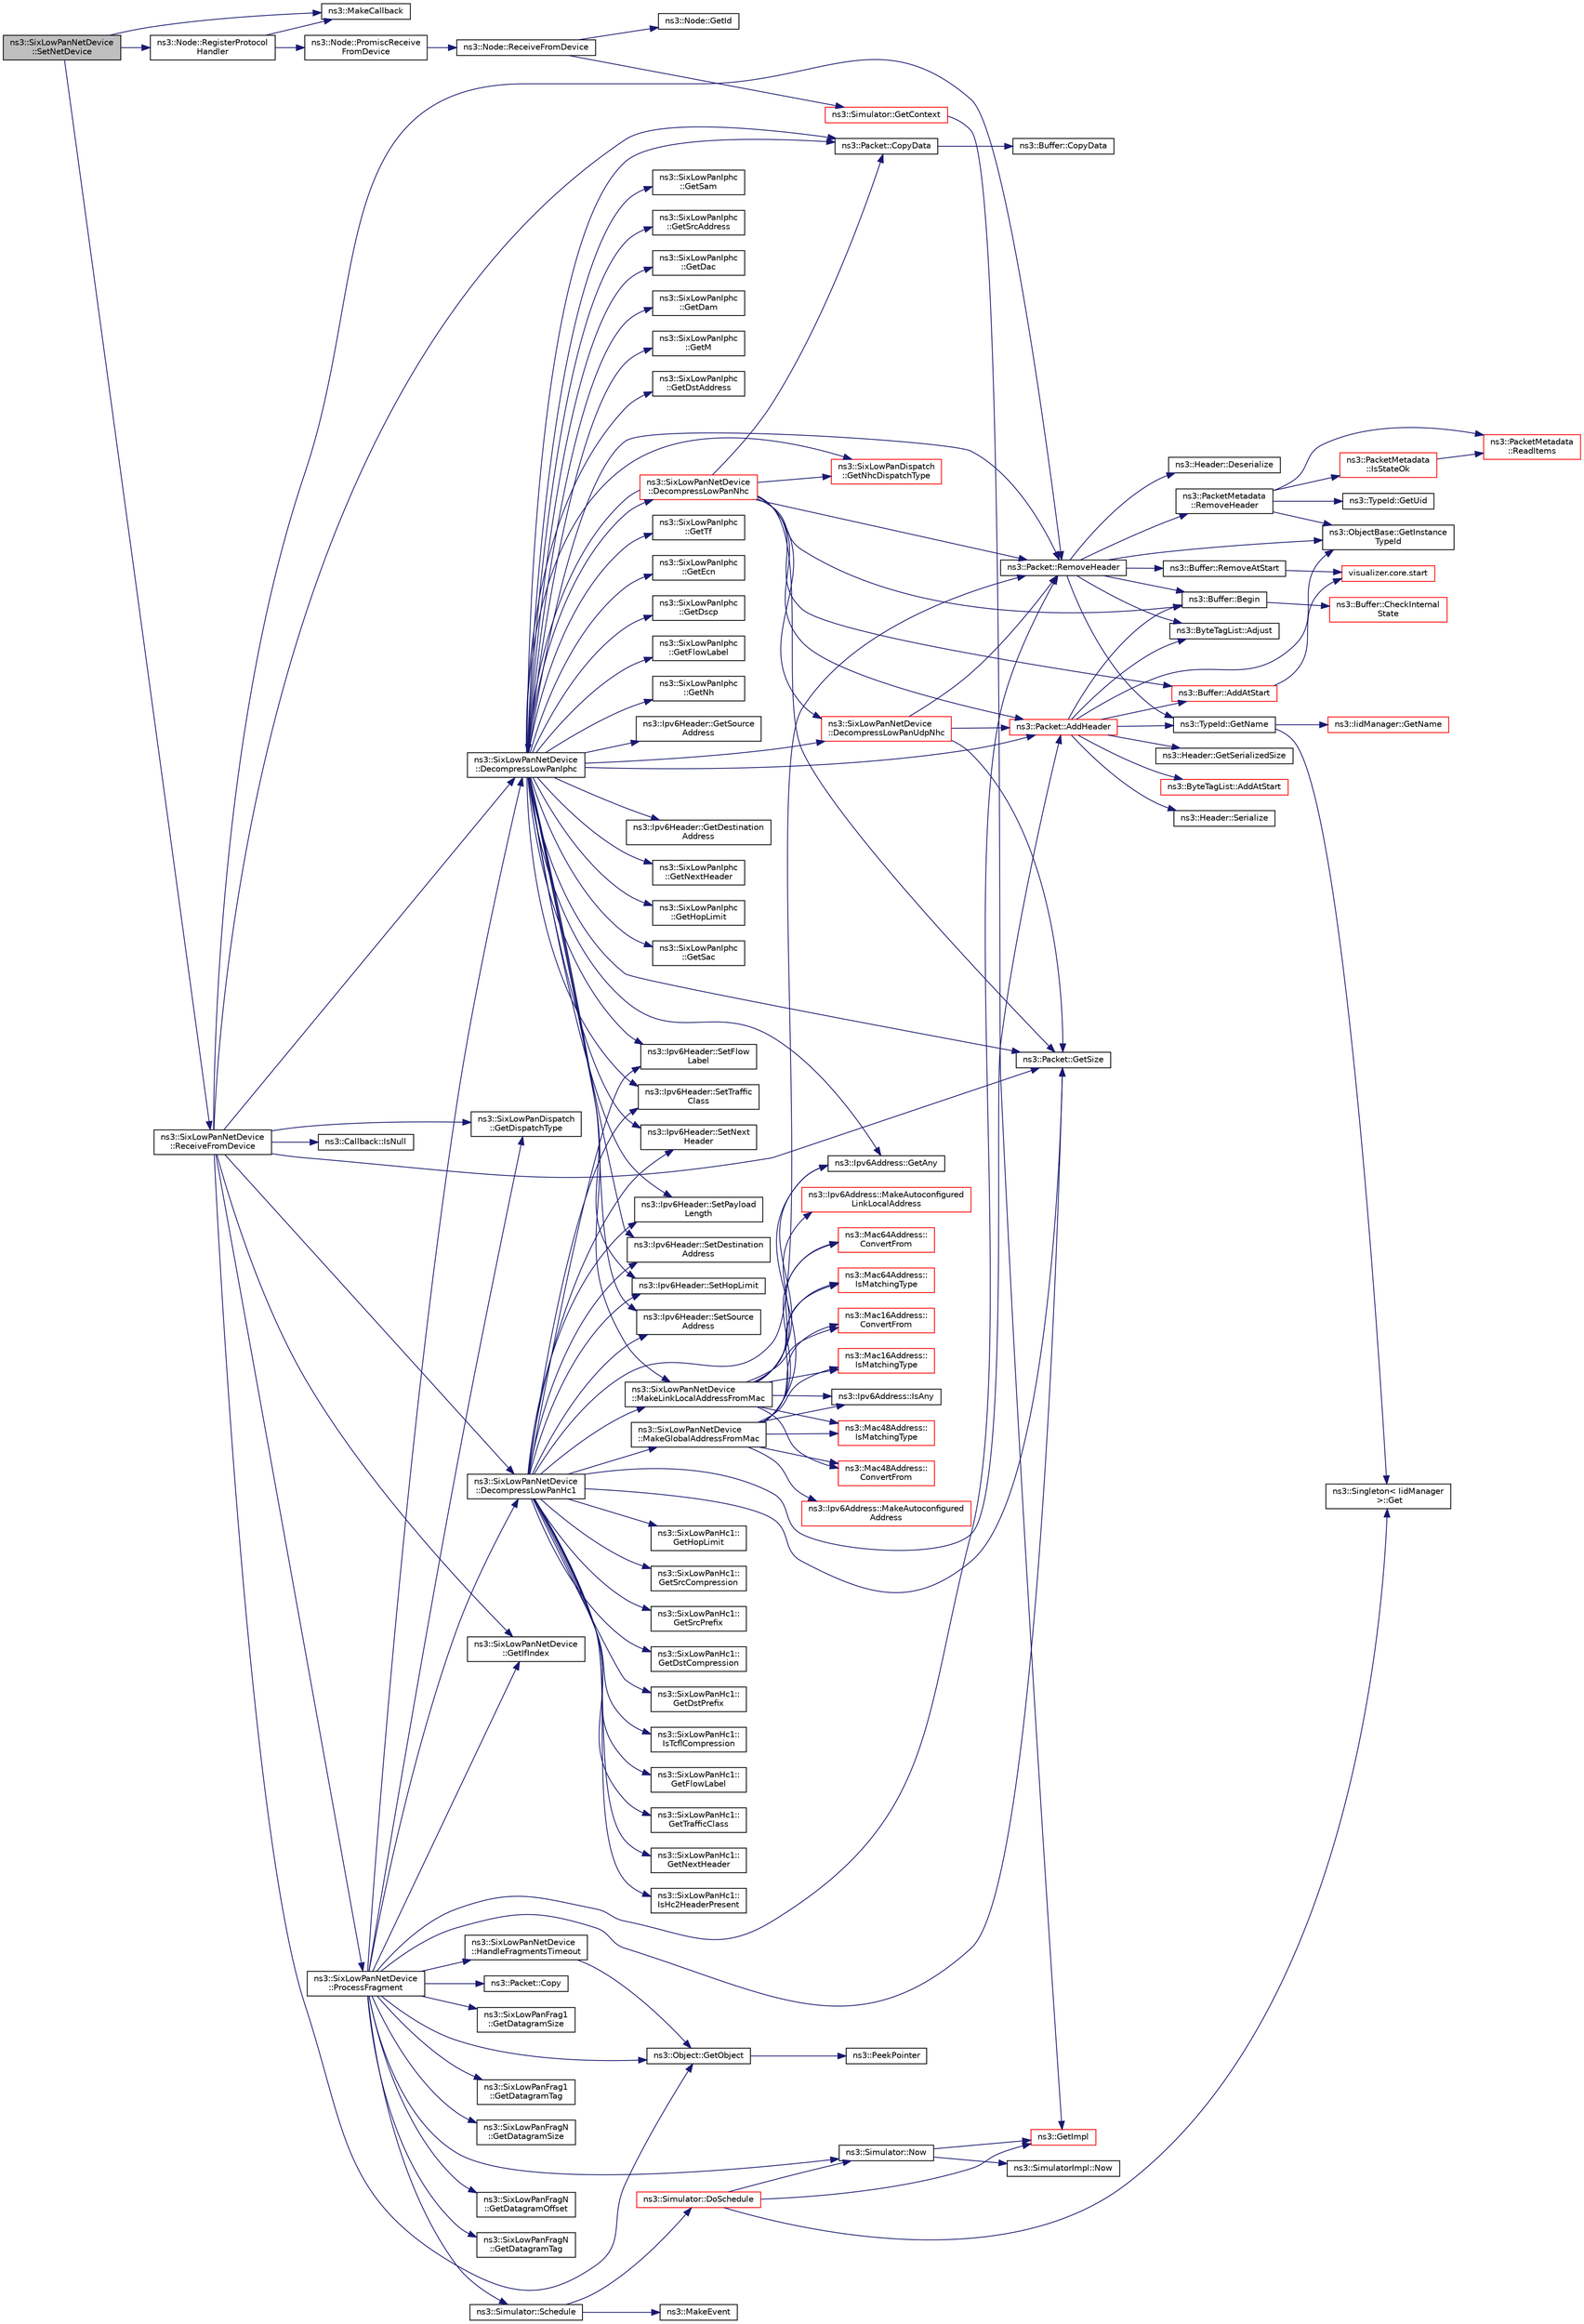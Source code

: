 digraph "ns3::SixLowPanNetDevice::SetNetDevice"
{
  edge [fontname="Helvetica",fontsize="10",labelfontname="Helvetica",labelfontsize="10"];
  node [fontname="Helvetica",fontsize="10",shape=record];
  rankdir="LR";
  Node1 [label="ns3::SixLowPanNetDevice\l::SetNetDevice",height=0.2,width=0.4,color="black", fillcolor="grey75", style="filled", fontcolor="black"];
  Node1 -> Node2 [color="midnightblue",fontsize="10",style="solid"];
  Node2 [label="ns3::Node::RegisterProtocol\lHandler",height=0.2,width=0.4,color="black", fillcolor="white", style="filled",URL="$dd/ded/classns3_1_1Node.html#af713f0e7ea5c49b4fa0b3613405c45fa"];
  Node2 -> Node3 [color="midnightblue",fontsize="10",style="solid"];
  Node3 [label="ns3::MakeCallback",height=0.2,width=0.4,color="black", fillcolor="white", style="filled",URL="$dd/de0/group__makecallbackmemptr.html#ga9376283685aa99d204048d6a4b7610a4"];
  Node2 -> Node4 [color="midnightblue",fontsize="10",style="solid"];
  Node4 [label="ns3::Node::PromiscReceive\lFromDevice",height=0.2,width=0.4,color="black", fillcolor="white", style="filled",URL="$dd/ded/classns3_1_1Node.html#a16cf271eeeab87dc7133ffb3f8b24dc4",tooltip="Receive a packet from a device in promiscuous mode. "];
  Node4 -> Node5 [color="midnightblue",fontsize="10",style="solid"];
  Node5 [label="ns3::Node::ReceiveFromDevice",height=0.2,width=0.4,color="black", fillcolor="white", style="filled",URL="$dd/ded/classns3_1_1Node.html#a6cbe61c071c85bb3ba5d4843132cd119",tooltip="Receive a packet from a device. "];
  Node5 -> Node6 [color="midnightblue",fontsize="10",style="solid"];
  Node6 [label="ns3::Simulator::GetContext",height=0.2,width=0.4,color="red", fillcolor="white", style="filled",URL="$d7/deb/classns3_1_1Simulator.html#a8514b74ee2c42916b351b33c4a963bb0"];
  Node6 -> Node7 [color="midnightblue",fontsize="10",style="solid"];
  Node7 [label="ns3::GetImpl",height=0.2,width=0.4,color="red", fillcolor="white", style="filled",URL="$d4/d8b/group__simulator.html#ga42eb4eddad41528d4d99794a3dae3fd0",tooltip="Get the SimulatorImpl singleton. "];
  Node5 -> Node8 [color="midnightblue",fontsize="10",style="solid"];
  Node8 [label="ns3::Node::GetId",height=0.2,width=0.4,color="black", fillcolor="white", style="filled",URL="$dd/ded/classns3_1_1Node.html#aaf49b64a843565ce3812326313b370ac"];
  Node1 -> Node3 [color="midnightblue",fontsize="10",style="solid"];
  Node1 -> Node9 [color="midnightblue",fontsize="10",style="solid"];
  Node9 [label="ns3::SixLowPanNetDevice\l::ReceiveFromDevice",height=0.2,width=0.4,color="black", fillcolor="white", style="filled",URL="$d1/d2b/classns3_1_1SixLowPanNetDevice.html#a35d31ab6c6270f1923ce5b0f77d582b6",tooltip="Receives all the packets from a NetDevice for further processing. "];
  Node9 -> Node10 [color="midnightblue",fontsize="10",style="solid"];
  Node10 [label="ns3::Object::GetObject",height=0.2,width=0.4,color="black", fillcolor="white", style="filled",URL="$d9/d77/classns3_1_1Object.html#a13e18c00017096c8381eb651d5bd0783"];
  Node10 -> Node11 [color="midnightblue",fontsize="10",style="solid"];
  Node11 [label="ns3::PeekPointer",height=0.2,width=0.4,color="black", fillcolor="white", style="filled",URL="$d7/d2e/namespacens3.html#af2a7557fe9afdd98d8f6f8f6e412cf5a"];
  Node9 -> Node12 [color="midnightblue",fontsize="10",style="solid"];
  Node12 [label="ns3::SixLowPanNetDevice\l::GetIfIndex",height=0.2,width=0.4,color="black", fillcolor="white", style="filled",URL="$d1/d2b/classns3_1_1SixLowPanNetDevice.html#a48cd7b76a59b506df8d8a7d8604f66b3"];
  Node9 -> Node13 [color="midnightblue",fontsize="10",style="solid"];
  Node13 [label="ns3::Packet::CopyData",height=0.2,width=0.4,color="black", fillcolor="white", style="filled",URL="$dd/d7a/classns3_1_1Packet.html#a5a6d304b9e0d90733919ffe224b98f0d",tooltip="Copy the packet contents to a byte buffer. "];
  Node13 -> Node14 [color="midnightblue",fontsize="10",style="solid"];
  Node14 [label="ns3::Buffer::CopyData",height=0.2,width=0.4,color="black", fillcolor="white", style="filled",URL="$da/d85/classns3_1_1Buffer.html#aec4a3fd349f94e449b4b2d14dd964a4c"];
  Node9 -> Node15 [color="midnightblue",fontsize="10",style="solid"];
  Node15 [label="ns3::SixLowPanDispatch\l::GetDispatchType",height=0.2,width=0.4,color="black", fillcolor="white", style="filled",URL="$d0/d97/classns3_1_1SixLowPanDispatch.html#a8405023ddddc8aee8825d743cae6ec21",tooltip="Get the Dispatch type. "];
  Node9 -> Node16 [color="midnightblue",fontsize="10",style="solid"];
  Node16 [label="ns3::Packet::GetSize",height=0.2,width=0.4,color="black", fillcolor="white", style="filled",URL="$dd/d7a/classns3_1_1Packet.html#a462855c9929954d4301a4edfe55f4f1c",tooltip="Returns the the size in bytes of the packet (including the zero-filled initial payload). "];
  Node9 -> Node17 [color="midnightblue",fontsize="10",style="solid"];
  Node17 [label="ns3::SixLowPanNetDevice\l::ProcessFragment",height=0.2,width=0.4,color="black", fillcolor="white", style="filled",URL="$d1/d2b/classns3_1_1SixLowPanNetDevice.html#a8ae23f88e38059a0096bf87e58007240",tooltip="Process a packet fragment. "];
  Node17 -> Node18 [color="midnightblue",fontsize="10",style="solid"];
  Node18 [label="ns3::Packet::Copy",height=0.2,width=0.4,color="black", fillcolor="white", style="filled",URL="$dd/d7a/classns3_1_1Packet.html#a5d5c70802a5f77fc5f0001e0cfc1898b",tooltip="performs a COW copy of the packet. "];
  Node17 -> Node19 [color="midnightblue",fontsize="10",style="solid"];
  Node19 [label="ns3::Packet::RemoveHeader",height=0.2,width=0.4,color="black", fillcolor="white", style="filled",URL="$dd/d7a/classns3_1_1Packet.html#a0961eccf975d75f902d40956c93ba63e",tooltip="Deserialize and remove the header from the internal buffer. "];
  Node19 -> Node20 [color="midnightblue",fontsize="10",style="solid"];
  Node20 [label="ns3::Header::Deserialize",height=0.2,width=0.4,color="black", fillcolor="white", style="filled",URL="$d6/dae/classns3_1_1Header.html#a78be9400bb66b2a8543606f395ef5396"];
  Node19 -> Node21 [color="midnightblue",fontsize="10",style="solid"];
  Node21 [label="ns3::Buffer::Begin",height=0.2,width=0.4,color="black", fillcolor="white", style="filled",URL="$da/d85/classns3_1_1Buffer.html#a893d4bf50df13e730b6cd0fda91b967f"];
  Node21 -> Node22 [color="midnightblue",fontsize="10",style="solid"];
  Node22 [label="ns3::Buffer::CheckInternal\lState",height=0.2,width=0.4,color="red", fillcolor="white", style="filled",URL="$da/d85/classns3_1_1Buffer.html#a6202ce7f1ecc1fc7a14cc13017375d14",tooltip="Checks the internal buffer structures consistency. "];
  Node19 -> Node23 [color="midnightblue",fontsize="10",style="solid"];
  Node23 [label="ns3::ObjectBase::GetInstance\lTypeId",height=0.2,width=0.4,color="black", fillcolor="white", style="filled",URL="$d2/dac/classns3_1_1ObjectBase.html#abe5b43a6f5b99a92a4c3122db31f06fb"];
  Node19 -> Node24 [color="midnightblue",fontsize="10",style="solid"];
  Node24 [label="ns3::TypeId::GetName",height=0.2,width=0.4,color="black", fillcolor="white", style="filled",URL="$d6/d11/classns3_1_1TypeId.html#aa3c41c79ae428b3cb396a9c6bb3ef314"];
  Node24 -> Node25 [color="midnightblue",fontsize="10",style="solid"];
  Node25 [label="ns3::Singleton\< IidManager\l \>::Get",height=0.2,width=0.4,color="black", fillcolor="white", style="filled",URL="$d8/d77/classns3_1_1Singleton.html#a80a2cd3c25a27ea72add7a9f7a141ffa"];
  Node24 -> Node26 [color="midnightblue",fontsize="10",style="solid"];
  Node26 [label="ns3::IidManager::GetName",height=0.2,width=0.4,color="red", fillcolor="white", style="filled",URL="$d4/d1c/classns3_1_1IidManager.html#a5d68d0f0f44594dcdec239dbdb5bf53c"];
  Node19 -> Node27 [color="midnightblue",fontsize="10",style="solid"];
  Node27 [label="ns3::Buffer::RemoveAtStart",height=0.2,width=0.4,color="black", fillcolor="white", style="filled",URL="$da/d85/classns3_1_1Buffer.html#adeecbb3e8f518aec6fee0437578ade4b"];
  Node27 -> Node28 [color="midnightblue",fontsize="10",style="solid"];
  Node28 [label="visualizer.core.start",height=0.2,width=0.4,color="red", fillcolor="white", style="filled",URL="$df/d6c/namespacevisualizer_1_1core.html#a2a35e5d8a34af358b508dac8635754e0"];
  Node19 -> Node29 [color="midnightblue",fontsize="10",style="solid"];
  Node29 [label="ns3::ByteTagList::Adjust",height=0.2,width=0.4,color="black", fillcolor="white", style="filled",URL="$dd/d64/classns3_1_1ByteTagList.html#a1fec06d7e6daaf8039cf2a148e4090f2"];
  Node19 -> Node30 [color="midnightblue",fontsize="10",style="solid"];
  Node30 [label="ns3::PacketMetadata\l::RemoveHeader",height=0.2,width=0.4,color="black", fillcolor="white", style="filled",URL="$d1/db1/classns3_1_1PacketMetadata.html#afa8a589ec783d4998516d7f39f21242d",tooltip="Remove an header. "];
  Node30 -> Node23 [color="midnightblue",fontsize="10",style="solid"];
  Node30 -> Node31 [color="midnightblue",fontsize="10",style="solid"];
  Node31 [label="ns3::TypeId::GetUid",height=0.2,width=0.4,color="black", fillcolor="white", style="filled",URL="$d6/d11/classns3_1_1TypeId.html#acd3e41de6340d06299f4fd63e2ed8da0"];
  Node30 -> Node32 [color="midnightblue",fontsize="10",style="solid"];
  Node32 [label="ns3::PacketMetadata\l::IsStateOk",height=0.2,width=0.4,color="red", fillcolor="white", style="filled",URL="$d1/db1/classns3_1_1PacketMetadata.html#a208d3163e28704438cdd4d30318e489c",tooltip="Check if the metadata state is ok. "];
  Node32 -> Node33 [color="midnightblue",fontsize="10",style="solid"];
  Node33 [label="ns3::PacketMetadata\l::ReadItems",height=0.2,width=0.4,color="red", fillcolor="white", style="filled",URL="$d1/db1/classns3_1_1PacketMetadata.html#a3719ad2c32313a9a1c74462322e8b517",tooltip="Read items. "];
  Node30 -> Node33 [color="midnightblue",fontsize="10",style="solid"];
  Node17 -> Node34 [color="midnightblue",fontsize="10",style="solid"];
  Node34 [label="ns3::SixLowPanFrag1\l::GetDatagramSize",height=0.2,width=0.4,color="black", fillcolor="white", style="filled",URL="$d7/d40/classns3_1_1SixLowPanFrag1.html#ab42ff1ddeddff9e200982ca51ecdad2d",tooltip="Get the datagram size. "];
  Node17 -> Node15 [color="midnightblue",fontsize="10",style="solid"];
  Node17 -> Node35 [color="midnightblue",fontsize="10",style="solid"];
  Node35 [label="ns3::SixLowPanNetDevice\l::DecompressLowPanHc1",height=0.2,width=0.4,color="black", fillcolor="white", style="filled",URL="$d1/d2b/classns3_1_1SixLowPanNetDevice.html#a649ef9717609424699311ea61c8e3fc8",tooltip="Decompress the headers according to HC1 compression. "];
  Node35 -> Node19 [color="midnightblue",fontsize="10",style="solid"];
  Node35 -> Node36 [color="midnightblue",fontsize="10",style="solid"];
  Node36 [label="ns3::Ipv6Header::SetHopLimit",height=0.2,width=0.4,color="black", fillcolor="white", style="filled",URL="$d8/d5d/classns3_1_1Ipv6Header.html#a5133fdec9ec05d089d9c47f476715d73",tooltip="Set the \"Hop limit\" field (TTL). "];
  Node35 -> Node37 [color="midnightblue",fontsize="10",style="solid"];
  Node37 [label="ns3::SixLowPanHc1::\lGetHopLimit",height=0.2,width=0.4,color="black", fillcolor="white", style="filled",URL="$d5/d28/classns3_1_1SixLowPanHc1.html#ac653a57636917ee42b9de9e946edab9a",tooltip="Get the \"Hop limit\" field (TTL). "];
  Node35 -> Node38 [color="midnightblue",fontsize="10",style="solid"];
  Node38 [label="ns3::SixLowPanHc1::\lGetSrcCompression",height=0.2,width=0.4,color="black", fillcolor="white", style="filled",URL="$d5/d28/classns3_1_1SixLowPanHc1.html#af1138da7fd011938be1a6bc03b932fb8",tooltip="Get Source Compression type. "];
  Node35 -> Node39 [color="midnightblue",fontsize="10",style="solid"];
  Node39 [label="ns3::SixLowPanHc1::\lGetSrcPrefix",height=0.2,width=0.4,color="black", fillcolor="white", style="filled",URL="$d5/d28/classns3_1_1SixLowPanHc1.html#a68ec07ddb32db26ea20acad704ecffd2",tooltip="Get the source prefix. "];
  Node35 -> Node40 [color="midnightblue",fontsize="10",style="solid"];
  Node40 [label="ns3::Ipv6Header::SetSource\lAddress",height=0.2,width=0.4,color="black", fillcolor="white", style="filled",URL="$d8/d5d/classns3_1_1Ipv6Header.html#aa0c5fe268a9a8096dfe9d4f7147241ab",tooltip="Set the \"Source address\" field. "];
  Node35 -> Node41 [color="midnightblue",fontsize="10",style="solid"];
  Node41 [label="ns3::SixLowPanNetDevice\l::MakeGlobalAddressFromMac",height=0.2,width=0.4,color="black", fillcolor="white", style="filled",URL="$d1/d2b/classns3_1_1SixLowPanNetDevice.html#af8af918eb21378d30eb0e1b45e978fff",tooltip="Make a global address from a MAC address. "];
  Node41 -> Node42 [color="midnightblue",fontsize="10",style="solid"];
  Node42 [label="ns3::Ipv6Address::GetAny",height=0.2,width=0.4,color="black", fillcolor="white", style="filled",URL="$d5/de6/classns3_1_1Ipv6Address.html#a2783e8badfc98c8b0a8508bba6e1b91e",tooltip="Get the \"any\" (::) Ipv6Address. "];
  Node41 -> Node43 [color="midnightblue",fontsize="10",style="solid"];
  Node43 [label="ns3::Mac48Address::\lIsMatchingType",height=0.2,width=0.4,color="red", fillcolor="white", style="filled",URL="$db/dee/classns3_1_1Mac48Address.html#a55cc1e3c6aa63fd1a4f8f7d9be4ae182"];
  Node41 -> Node44 [color="midnightblue",fontsize="10",style="solid"];
  Node44 [label="ns3::Ipv6Address::MakeAutoconfigured\lAddress",height=0.2,width=0.4,color="red", fillcolor="white", style="filled",URL="$d5/de6/classns3_1_1Ipv6Address.html#a74e6a79f61e9edd0ebdbafb4db88dc35",tooltip="Make the autoconfigured IPv6 address with Mac16Address. "];
  Node41 -> Node45 [color="midnightblue",fontsize="10",style="solid"];
  Node45 [label="ns3::Mac48Address::\lConvertFrom",height=0.2,width=0.4,color="red", fillcolor="white", style="filled",URL="$db/dee/classns3_1_1Mac48Address.html#a911ce13603a9ef837545a032b6523ae4"];
  Node41 -> Node46 [color="midnightblue",fontsize="10",style="solid"];
  Node46 [label="ns3::Mac64Address::\lIsMatchingType",height=0.2,width=0.4,color="red", fillcolor="white", style="filled",URL="$d7/d9c/classns3_1_1Mac64Address.html#a50014d1350f72b89857f0262be927073"];
  Node41 -> Node47 [color="midnightblue",fontsize="10",style="solid"];
  Node47 [label="ns3::Mac64Address::\lConvertFrom",height=0.2,width=0.4,color="red", fillcolor="white", style="filled",URL="$d7/d9c/classns3_1_1Mac64Address.html#a9d73aef28cf6b6edf423b418ce014b10"];
  Node41 -> Node48 [color="midnightblue",fontsize="10",style="solid"];
  Node48 [label="ns3::Mac16Address::\lIsMatchingType",height=0.2,width=0.4,color="red", fillcolor="white", style="filled",URL="$d9/d35/classns3_1_1Mac16Address.html#a2d7aa9e24afc8e02a25ab449b0b99b1f"];
  Node41 -> Node49 [color="midnightblue",fontsize="10",style="solid"];
  Node49 [label="ns3::Mac16Address::\lConvertFrom",height=0.2,width=0.4,color="red", fillcolor="white", style="filled",URL="$d9/d35/classns3_1_1Mac16Address.html#a6822cde696a7be24782dc8e1de2f1449"];
  Node41 -> Node50 [color="midnightblue",fontsize="10",style="solid"];
  Node50 [label="ns3::Ipv6Address::IsAny",height=0.2,width=0.4,color="black", fillcolor="white", style="filled",URL="$d5/de6/classns3_1_1Ipv6Address.html#a6f15ff7a41a6ae2171cdeda2a53179b8",tooltip="If the IPv6 address is the \"Any\" address. "];
  Node35 -> Node51 [color="midnightblue",fontsize="10",style="solid"];
  Node51 [label="ns3::SixLowPanNetDevice\l::MakeLinkLocalAddressFromMac",height=0.2,width=0.4,color="black", fillcolor="white", style="filled",URL="$d1/d2b/classns3_1_1SixLowPanNetDevice.html#acf66b0ff019d0f1b88212d452044696e",tooltip="Make a link-local address from a MAC address. "];
  Node51 -> Node42 [color="midnightblue",fontsize="10",style="solid"];
  Node51 -> Node43 [color="midnightblue",fontsize="10",style="solid"];
  Node51 -> Node52 [color="midnightblue",fontsize="10",style="solid"];
  Node52 [label="ns3::Ipv6Address::MakeAutoconfigured\lLinkLocalAddress",height=0.2,width=0.4,color="red", fillcolor="white", style="filled",URL="$d5/de6/classns3_1_1Ipv6Address.html#af57fd659aa3c06013ce1b75fb97f9fc5",tooltip="Make the autoconfigured link-local IPv6 address with Mac16Address. "];
  Node51 -> Node45 [color="midnightblue",fontsize="10",style="solid"];
  Node51 -> Node46 [color="midnightblue",fontsize="10",style="solid"];
  Node51 -> Node47 [color="midnightblue",fontsize="10",style="solid"];
  Node51 -> Node48 [color="midnightblue",fontsize="10",style="solid"];
  Node51 -> Node49 [color="midnightblue",fontsize="10",style="solid"];
  Node51 -> Node50 [color="midnightblue",fontsize="10",style="solid"];
  Node35 -> Node53 [color="midnightblue",fontsize="10",style="solid"];
  Node53 [label="ns3::SixLowPanHc1::\lGetDstCompression",height=0.2,width=0.4,color="black", fillcolor="white", style="filled",URL="$d5/d28/classns3_1_1SixLowPanHc1.html#a92252cba4579c06c1095de1012bed919",tooltip="Get Destination Compression type. "];
  Node35 -> Node54 [color="midnightblue",fontsize="10",style="solid"];
  Node54 [label="ns3::SixLowPanHc1::\lGetDstPrefix",height=0.2,width=0.4,color="black", fillcolor="white", style="filled",URL="$d5/d28/classns3_1_1SixLowPanHc1.html#aacb30a76cd12e06f3bced1ed1b1d3877",tooltip="Get the destination prefix. "];
  Node35 -> Node55 [color="midnightblue",fontsize="10",style="solid"];
  Node55 [label="ns3::Ipv6Header::SetDestination\lAddress",height=0.2,width=0.4,color="black", fillcolor="white", style="filled",URL="$d8/d5d/classns3_1_1Ipv6Header.html#af42a4936f1f94fa012dfd33e3d5d9e9a",tooltip="Set the \"Destination address\" field. "];
  Node35 -> Node56 [color="midnightblue",fontsize="10",style="solid"];
  Node56 [label="ns3::SixLowPanHc1::\lIsTcflCompression",height=0.2,width=0.4,color="black", fillcolor="white", style="filled",URL="$d5/d28/classns3_1_1SixLowPanHc1.html#aebeace2d975617b68e8885b17b94d75c",tooltip="Check if the Traffic Class and Flow Labels are compressed. "];
  Node35 -> Node57 [color="midnightblue",fontsize="10",style="solid"];
  Node57 [label="ns3::Ipv6Header::SetFlow\lLabel",height=0.2,width=0.4,color="black", fillcolor="white", style="filled",URL="$d8/d5d/classns3_1_1Ipv6Header.html#a82b99f796a0c5ee8bc0e3766b4356b61",tooltip="Set the \"Flow label\" field. "];
  Node35 -> Node58 [color="midnightblue",fontsize="10",style="solid"];
  Node58 [label="ns3::SixLowPanHc1::\lGetFlowLabel",height=0.2,width=0.4,color="black", fillcolor="white", style="filled",URL="$d5/d28/classns3_1_1SixLowPanHc1.html#ab3ef7e1baa92b7918a4d79d82d8060bd",tooltip="Get the Flow Label value. "];
  Node35 -> Node59 [color="midnightblue",fontsize="10",style="solid"];
  Node59 [label="ns3::Ipv6Header::SetTraffic\lClass",height=0.2,width=0.4,color="black", fillcolor="white", style="filled",URL="$d8/d5d/classns3_1_1Ipv6Header.html#ab40aa33cac2e23292abef3410a1277ab",tooltip="Set the \"Traffic class\" field. "];
  Node35 -> Node60 [color="midnightblue",fontsize="10",style="solid"];
  Node60 [label="ns3::SixLowPanHc1::\lGetTrafficClass",height=0.2,width=0.4,color="black", fillcolor="white", style="filled",URL="$d5/d28/classns3_1_1SixLowPanHc1.html#a4a4b03b310d23103c676efe8f70bfdc4",tooltip="Get the Traffic Class value. "];
  Node35 -> Node61 [color="midnightblue",fontsize="10",style="solid"];
  Node61 [label="ns3::Ipv6Header::SetNext\lHeader",height=0.2,width=0.4,color="black", fillcolor="white", style="filled",URL="$d8/d5d/classns3_1_1Ipv6Header.html#add71fca40c6bf671bcc1403557a0852d",tooltip="Set the \"Next header\" field. "];
  Node35 -> Node62 [color="midnightblue",fontsize="10",style="solid"];
  Node62 [label="ns3::SixLowPanHc1::\lGetNextHeader",height=0.2,width=0.4,color="black", fillcolor="white", style="filled",URL="$d5/d28/classns3_1_1SixLowPanHc1.html#ab1d9fd77b41dabbf4c3f789721f1a5e5",tooltip="Get the Next Header value. "];
  Node35 -> Node63 [color="midnightblue",fontsize="10",style="solid"];
  Node63 [label="ns3::Ipv6Header::SetPayload\lLength",height=0.2,width=0.4,color="black", fillcolor="white", style="filled",URL="$d8/d5d/classns3_1_1Ipv6Header.html#a6d888c3bc07b2f523c1f8512e976a25b",tooltip="Set the \"Payload length\" field. "];
  Node35 -> Node16 [color="midnightblue",fontsize="10",style="solid"];
  Node35 -> Node64 [color="midnightblue",fontsize="10",style="solid"];
  Node64 [label="ns3::SixLowPanHc1::\lIsHc2HeaderPresent",height=0.2,width=0.4,color="black", fillcolor="white", style="filled",URL="$d5/d28/classns3_1_1SixLowPanHc1.html#a42e021c8d3e987ea22a4ba8f19d4513c",tooltip="Check if there is a HC2 compressed header. "];
  Node35 -> Node65 [color="midnightblue",fontsize="10",style="solid"];
  Node65 [label="ns3::Packet::AddHeader",height=0.2,width=0.4,color="red", fillcolor="white", style="filled",URL="$dd/d7a/classns3_1_1Packet.html#a465108c595a0bc592095cbcab1832ed8",tooltip="Add header to this packet. "];
  Node65 -> Node66 [color="midnightblue",fontsize="10",style="solid"];
  Node66 [label="ns3::Header::GetSerializedSize",height=0.2,width=0.4,color="black", fillcolor="white", style="filled",URL="$d6/dae/classns3_1_1Header.html#a6ef0497eabc1b1fb0ad42738eb73f934"];
  Node65 -> Node23 [color="midnightblue",fontsize="10",style="solid"];
  Node65 -> Node24 [color="midnightblue",fontsize="10",style="solid"];
  Node65 -> Node67 [color="midnightblue",fontsize="10",style="solid"];
  Node67 [label="ns3::Buffer::AddAtStart",height=0.2,width=0.4,color="red", fillcolor="white", style="filled",URL="$da/d85/classns3_1_1Buffer.html#a8abd8164c3671d3dadc98fc66fade7b1"];
  Node67 -> Node28 [color="midnightblue",fontsize="10",style="solid"];
  Node65 -> Node29 [color="midnightblue",fontsize="10",style="solid"];
  Node65 -> Node68 [color="midnightblue",fontsize="10",style="solid"];
  Node68 [label="ns3::ByteTagList::AddAtStart",height=0.2,width=0.4,color="red", fillcolor="white", style="filled",URL="$dd/d64/classns3_1_1ByteTagList.html#acb4563fbe4299c55af41ba7a166b71d5"];
  Node65 -> Node69 [color="midnightblue",fontsize="10",style="solid"];
  Node69 [label="ns3::Header::Serialize",height=0.2,width=0.4,color="black", fillcolor="white", style="filled",URL="$d6/dae/classns3_1_1Header.html#afb61f1aac69ff8349a6bfe521fab5404"];
  Node65 -> Node21 [color="midnightblue",fontsize="10",style="solid"];
  Node17 -> Node70 [color="midnightblue",fontsize="10",style="solid"];
  Node70 [label="ns3::SixLowPanNetDevice\l::DecompressLowPanIphc",height=0.2,width=0.4,color="black", fillcolor="white", style="filled",URL="$d1/d2b/classns3_1_1SixLowPanNetDevice.html#ae861be68db1b554cc3e5ea5e263b12ed",tooltip="Decompress the headers according to IPHC compression. "];
  Node70 -> Node19 [color="midnightblue",fontsize="10",style="solid"];
  Node70 -> Node36 [color="midnightblue",fontsize="10",style="solid"];
  Node70 -> Node71 [color="midnightblue",fontsize="10",style="solid"];
  Node71 [label="ns3::SixLowPanIphc\l::GetHopLimit",height=0.2,width=0.4,color="black", fillcolor="white", style="filled",URL="$d5/dfb/classns3_1_1SixLowPanIphc.html#ad2f29210dee03a3efc708fc932f5f2bf",tooltip="Get the Hop Limit field. "];
  Node70 -> Node72 [color="midnightblue",fontsize="10",style="solid"];
  Node72 [label="ns3::SixLowPanIphc\l::GetSac",height=0.2,width=0.4,color="black", fillcolor="white", style="filled",URL="$d5/dfb/classns3_1_1SixLowPanIphc.html#ae88312e31d312221187b829d6976ce55",tooltip="Get the SAC (Source Address Compression) compression. "];
  Node70 -> Node73 [color="midnightblue",fontsize="10",style="solid"];
  Node73 [label="ns3::SixLowPanIphc\l::GetSam",height=0.2,width=0.4,color="black", fillcolor="white", style="filled",URL="$d5/dfb/classns3_1_1SixLowPanIphc.html#a72874846ca511565a9895d1f4a5e2db0",tooltip="Get the SAM (Source Address Mode) compression. "];
  Node70 -> Node40 [color="midnightblue",fontsize="10",style="solid"];
  Node70 -> Node42 [color="midnightblue",fontsize="10",style="solid"];
  Node70 -> Node51 [color="midnightblue",fontsize="10",style="solid"];
  Node70 -> Node74 [color="midnightblue",fontsize="10",style="solid"];
  Node74 [label="ns3::SixLowPanIphc\l::GetSrcAddress",height=0.2,width=0.4,color="black", fillcolor="white", style="filled",URL="$d5/dfb/classns3_1_1SixLowPanIphc.html#a47fedf4531ad799d0f8d4928929573a0",tooltip="Get the Source Address. "];
  Node70 -> Node75 [color="midnightblue",fontsize="10",style="solid"];
  Node75 [label="ns3::SixLowPanIphc\l::GetDac",height=0.2,width=0.4,color="black", fillcolor="white", style="filled",URL="$d5/dfb/classns3_1_1SixLowPanIphc.html#a8f9b80016e4f7368128fe7df300c91e6",tooltip="Get the DAC (Destination Address Compression) compression. "];
  Node70 -> Node76 [color="midnightblue",fontsize="10",style="solid"];
  Node76 [label="ns3::SixLowPanIphc\l::GetDam",height=0.2,width=0.4,color="black", fillcolor="white", style="filled",URL="$d5/dfb/classns3_1_1SixLowPanIphc.html#aacdbebaaa0c5c19c39b9d594e3f756d2",tooltip="Get the DAM (Destination Address Mode) compression. "];
  Node70 -> Node77 [color="midnightblue",fontsize="10",style="solid"];
  Node77 [label="ns3::SixLowPanIphc\l::GetM",height=0.2,width=0.4,color="black", fillcolor="white", style="filled",URL="$d5/dfb/classns3_1_1SixLowPanIphc.html#a455f933ce0a59e0d40281b72cd22d19e",tooltip="Get the M (Multicast) compression. "];
  Node70 -> Node55 [color="midnightblue",fontsize="10",style="solid"];
  Node70 -> Node78 [color="midnightblue",fontsize="10",style="solid"];
  Node78 [label="ns3::SixLowPanIphc\l::GetDstAddress",height=0.2,width=0.4,color="black", fillcolor="white", style="filled",URL="$d5/dfb/classns3_1_1SixLowPanIphc.html#a8e6a3225338dd379f033a24fcc373cef",tooltip="Get the Destination Address. "];
  Node70 -> Node79 [color="midnightblue",fontsize="10",style="solid"];
  Node79 [label="ns3::SixLowPanIphc\l::GetTf",height=0.2,width=0.4,color="black", fillcolor="white", style="filled",URL="$d5/dfb/classns3_1_1SixLowPanIphc.html#af993076ebae73f4a9d96a2d14447d4e2",tooltip="Get the TF (Traffic Class, Flow Label) compression. "];
  Node70 -> Node80 [color="midnightblue",fontsize="10",style="solid"];
  Node80 [label="ns3::SixLowPanIphc\l::GetEcn",height=0.2,width=0.4,color="black", fillcolor="white", style="filled",URL="$d5/dfb/classns3_1_1SixLowPanIphc.html#a0c1eeca402c0cc9df260f08326667329",tooltip="Get the ECN. "];
  Node70 -> Node81 [color="midnightblue",fontsize="10",style="solid"];
  Node81 [label="ns3::SixLowPanIphc\l::GetDscp",height=0.2,width=0.4,color="black", fillcolor="white", style="filled",URL="$d5/dfb/classns3_1_1SixLowPanIphc.html#a615746366925ce0656d9f7fa87231cd6",tooltip="Get the DSCP. "];
  Node70 -> Node59 [color="midnightblue",fontsize="10",style="solid"];
  Node70 -> Node57 [color="midnightblue",fontsize="10",style="solid"];
  Node70 -> Node82 [color="midnightblue",fontsize="10",style="solid"];
  Node82 [label="ns3::SixLowPanIphc\l::GetFlowLabel",height=0.2,width=0.4,color="black", fillcolor="white", style="filled",URL="$d5/dfb/classns3_1_1SixLowPanIphc.html#a4eb5f8420b9150918721a2edbd23140b",tooltip="Get the Flow Label. "];
  Node70 -> Node83 [color="midnightblue",fontsize="10",style="solid"];
  Node83 [label="ns3::SixLowPanIphc\l::GetNh",height=0.2,width=0.4,color="black", fillcolor="white", style="filled",URL="$d5/dfb/classns3_1_1SixLowPanIphc.html#ac9d2002e4493f2506eef09d89803aca9",tooltip="Get the NH (Next Header) compression. "];
  Node70 -> Node13 [color="midnightblue",fontsize="10",style="solid"];
  Node70 -> Node84 [color="midnightblue",fontsize="10",style="solid"];
  Node84 [label="ns3::SixLowPanDispatch\l::GetNhcDispatchType",height=0.2,width=0.4,color="red", fillcolor="white", style="filled",URL="$d0/d97/classns3_1_1SixLowPanDispatch.html#aadc1e9ded2e292f557da546a6a4e49d2",tooltip="Get the NhcDispatch type. "];
  Node70 -> Node61 [color="midnightblue",fontsize="10",style="solid"];
  Node70 -> Node85 [color="midnightblue",fontsize="10",style="solid"];
  Node85 [label="ns3::SixLowPanNetDevice\l::DecompressLowPanUdpNhc",height=0.2,width=0.4,color="red", fillcolor="white", style="filled",URL="$d1/d2b/classns3_1_1SixLowPanNetDevice.html#a0b31fbe0bdc3a4dd59b9f7426aec8ed8",tooltip="Decompress the headers according to NHC compression. "];
  Node85 -> Node19 [color="midnightblue",fontsize="10",style="solid"];
  Node85 -> Node65 [color="midnightblue",fontsize="10",style="solid"];
  Node85 -> Node16 [color="midnightblue",fontsize="10",style="solid"];
  Node70 -> Node86 [color="midnightblue",fontsize="10",style="solid"];
  Node86 [label="ns3::Ipv6Header::GetSource\lAddress",height=0.2,width=0.4,color="black", fillcolor="white", style="filled",URL="$d8/d5d/classns3_1_1Ipv6Header.html#ae7b5116d81c8113fad228d799f5554c3",tooltip="Get the \"Source address\" field. "];
  Node70 -> Node87 [color="midnightblue",fontsize="10",style="solid"];
  Node87 [label="ns3::Ipv6Header::GetDestination\lAddress",height=0.2,width=0.4,color="black", fillcolor="white", style="filled",URL="$d8/d5d/classns3_1_1Ipv6Header.html#a472309d4a08c9fea54092346ba7beca4",tooltip="Get the \"Destination address\" field. "];
  Node70 -> Node88 [color="midnightblue",fontsize="10",style="solid"];
  Node88 [label="ns3::SixLowPanNetDevice\l::DecompressLowPanNhc",height=0.2,width=0.4,color="red", fillcolor="white", style="filled",URL="$d1/d2b/classns3_1_1SixLowPanNetDevice.html#af69701425fa2e02ab4a7fdcd1db99cc8",tooltip="Decompress the headers according to NHC compression. "];
  Node88 -> Node19 [color="midnightblue",fontsize="10",style="solid"];
  Node88 -> Node13 [color="midnightblue",fontsize="10",style="solid"];
  Node88 -> Node84 [color="midnightblue",fontsize="10",style="solid"];
  Node88 -> Node85 [color="midnightblue",fontsize="10",style="solid"];
  Node88 -> Node67 [color="midnightblue",fontsize="10",style="solid"];
  Node88 -> Node21 [color="midnightblue",fontsize="10",style="solid"];
  Node88 -> Node65 [color="midnightblue",fontsize="10",style="solid"];
  Node88 -> Node70 [color="midnightblue",fontsize="10",style="solid"];
  Node88 -> Node16 [color="midnightblue",fontsize="10",style="solid"];
  Node70 -> Node89 [color="midnightblue",fontsize="10",style="solid"];
  Node89 [label="ns3::SixLowPanIphc\l::GetNextHeader",height=0.2,width=0.4,color="black", fillcolor="white", style="filled",URL="$d5/dfb/classns3_1_1SixLowPanIphc.html#a6e01ce18c03bf5468308fa0fa26199a0",tooltip="Get the Next Header field. "];
  Node70 -> Node63 [color="midnightblue",fontsize="10",style="solid"];
  Node70 -> Node16 [color="midnightblue",fontsize="10",style="solid"];
  Node70 -> Node65 [color="midnightblue",fontsize="10",style="solid"];
  Node17 -> Node90 [color="midnightblue",fontsize="10",style="solid"];
  Node90 [label="ns3::SixLowPanFrag1\l::GetDatagramTag",height=0.2,width=0.4,color="black", fillcolor="white", style="filled",URL="$d7/d40/classns3_1_1SixLowPanFrag1.html#a9ff9beed8041cbce4454abf63d0c26d4",tooltip="Get the datagram tag. "];
  Node17 -> Node91 [color="midnightblue",fontsize="10",style="solid"];
  Node91 [label="ns3::SixLowPanFragN\l::GetDatagramSize",height=0.2,width=0.4,color="black", fillcolor="white", style="filled",URL="$dc/da8/classns3_1_1SixLowPanFragN.html#a09a2b948441967968d5abb12722a7e33",tooltip="Get the datagram size. "];
  Node17 -> Node92 [color="midnightblue",fontsize="10",style="solid"];
  Node92 [label="ns3::SixLowPanFragN\l::GetDatagramOffset",height=0.2,width=0.4,color="black", fillcolor="white", style="filled",URL="$dc/da8/classns3_1_1SixLowPanFragN.html#ad26431f1db66a5801bb08c041370f63a",tooltip="Get the datagram offset. "];
  Node17 -> Node93 [color="midnightblue",fontsize="10",style="solid"];
  Node93 [label="ns3::SixLowPanFragN\l::GetDatagramTag",height=0.2,width=0.4,color="black", fillcolor="white", style="filled",URL="$dc/da8/classns3_1_1SixLowPanFragN.html#a7bf9a8a5da112cbfafeb59461636d6e4",tooltip="Get the datagram tag. "];
  Node17 -> Node10 [color="midnightblue",fontsize="10",style="solid"];
  Node17 -> Node12 [color="midnightblue",fontsize="10",style="solid"];
  Node17 -> Node94 [color="midnightblue",fontsize="10",style="solid"];
  Node94 [label="ns3::Simulator::Schedule",height=0.2,width=0.4,color="black", fillcolor="white", style="filled",URL="$d7/deb/classns3_1_1Simulator.html#a671882c894a08af4a5e91181bf1eec13"];
  Node94 -> Node95 [color="midnightblue",fontsize="10",style="solid"];
  Node95 [label="ns3::Simulator::DoSchedule",height=0.2,width=0.4,color="red", fillcolor="white", style="filled",URL="$d7/deb/classns3_1_1Simulator.html#a47af23973938819bdc89cb2807e09ed5"];
  Node95 -> Node25 [color="midnightblue",fontsize="10",style="solid"];
  Node95 -> Node96 [color="midnightblue",fontsize="10",style="solid"];
  Node96 [label="ns3::Simulator::Now",height=0.2,width=0.4,color="black", fillcolor="white", style="filled",URL="$d7/deb/classns3_1_1Simulator.html#ac3178fa975b419f7875e7105be122800"];
  Node96 -> Node7 [color="midnightblue",fontsize="10",style="solid"];
  Node96 -> Node97 [color="midnightblue",fontsize="10",style="solid"];
  Node97 [label="ns3::SimulatorImpl::Now",height=0.2,width=0.4,color="black", fillcolor="white", style="filled",URL="$d2/d19/classns3_1_1SimulatorImpl.html#aa516c50060846adc6fd316e83ef0797c"];
  Node95 -> Node7 [color="midnightblue",fontsize="10",style="solid"];
  Node94 -> Node98 [color="midnightblue",fontsize="10",style="solid"];
  Node98 [label="ns3::MakeEvent",height=0.2,width=0.4,color="black", fillcolor="white", style="filled",URL="$d0/dac/group__makeeventfnptr.html#ga289a28a2497c18a9bd299e5e2014094b"];
  Node17 -> Node99 [color="midnightblue",fontsize="10",style="solid"];
  Node99 [label="ns3::SixLowPanNetDevice\l::HandleFragmentsTimeout",height=0.2,width=0.4,color="black", fillcolor="white", style="filled",URL="$d1/d2b/classns3_1_1SixLowPanNetDevice.html#a9a88d53c1d9702b93470d5cbb1e526e9",tooltip="Process the timeout for packet fragments. "];
  Node99 -> Node10 [color="midnightblue",fontsize="10",style="solid"];
  Node17 -> Node16 [color="midnightblue",fontsize="10",style="solid"];
  Node17 -> Node96 [color="midnightblue",fontsize="10",style="solid"];
  Node9 -> Node19 [color="midnightblue",fontsize="10",style="solid"];
  Node9 -> Node35 [color="midnightblue",fontsize="10",style="solid"];
  Node9 -> Node70 [color="midnightblue",fontsize="10",style="solid"];
  Node9 -> Node100 [color="midnightblue",fontsize="10",style="solid"];
  Node100 [label="ns3::Callback::IsNull",height=0.2,width=0.4,color="black", fillcolor="white", style="filled",URL="$d1/d48/classns3_1_1Callback.html#aa8e27826badbf37f84763f36f70d9b54"];
}
